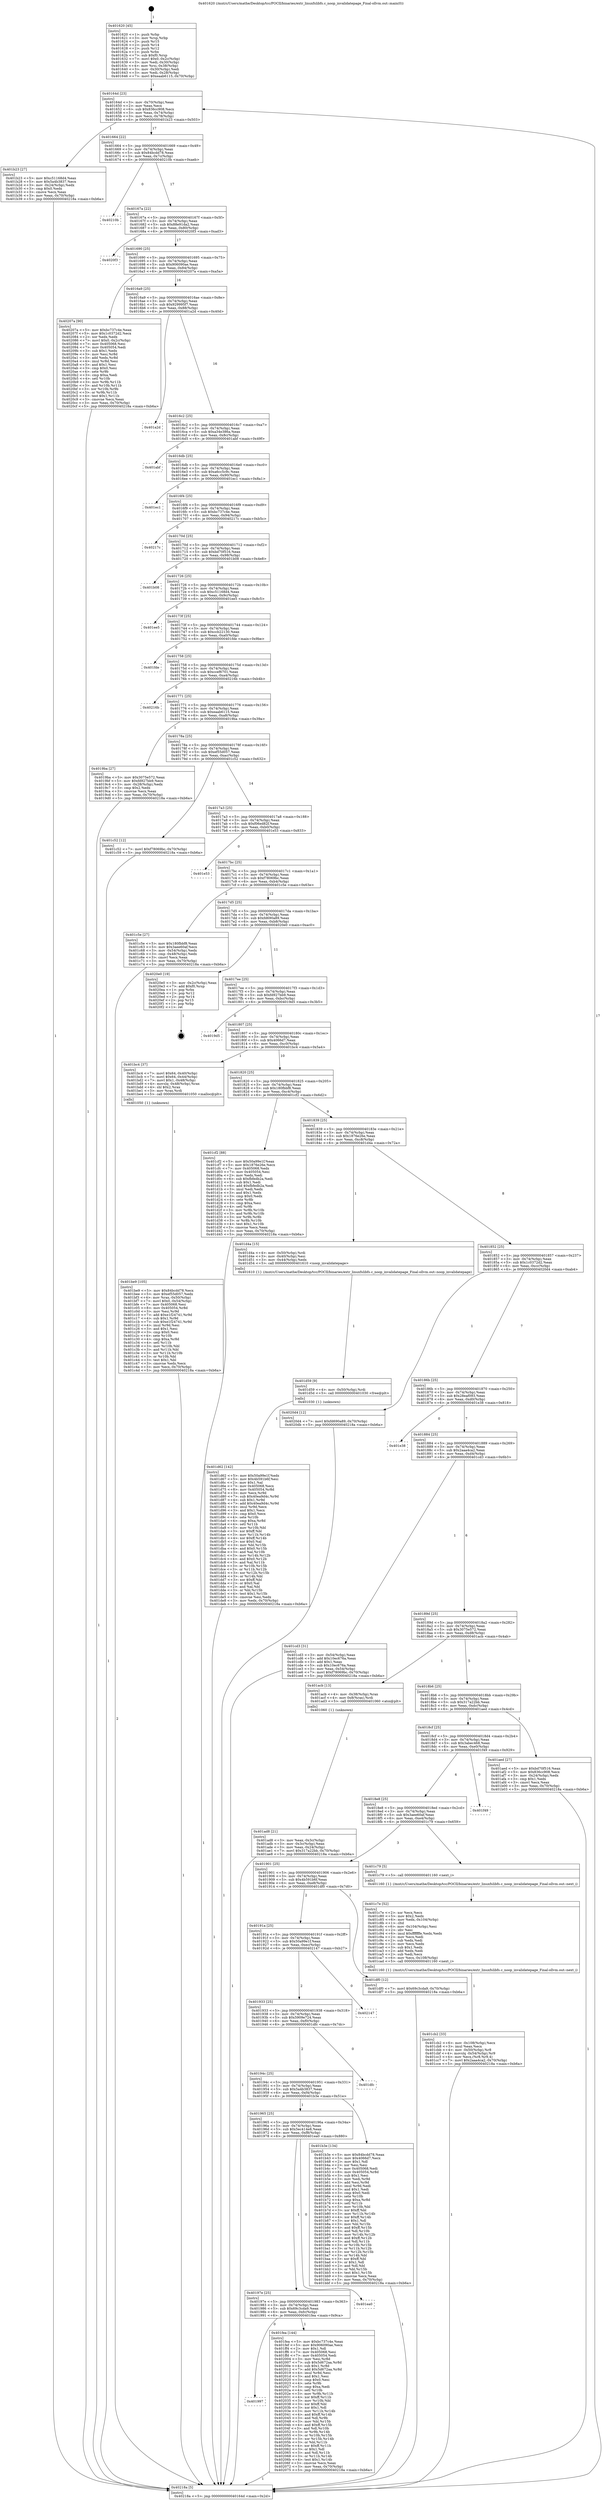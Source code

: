 digraph "0x401620" {
  label = "0x401620 (/mnt/c/Users/mathe/Desktop/tcc/POCII/binaries/extr_linuxfslibfs.c_noop_invalidatepage_Final-ollvm.out::main(0))"
  labelloc = "t"
  node[shape=record]

  Entry [label="",width=0.3,height=0.3,shape=circle,fillcolor=black,style=filled]
  "0x40164d" [label="{
     0x40164d [23]\l
     | [instrs]\l
     &nbsp;&nbsp;0x40164d \<+3\>: mov -0x70(%rbp),%eax\l
     &nbsp;&nbsp;0x401650 \<+2\>: mov %eax,%ecx\l
     &nbsp;&nbsp;0x401652 \<+6\>: sub $0x836cc908,%ecx\l
     &nbsp;&nbsp;0x401658 \<+3\>: mov %eax,-0x74(%rbp)\l
     &nbsp;&nbsp;0x40165b \<+3\>: mov %ecx,-0x78(%rbp)\l
     &nbsp;&nbsp;0x40165e \<+6\>: je 0000000000401b23 \<main+0x503\>\l
  }"]
  "0x401b23" [label="{
     0x401b23 [27]\l
     | [instrs]\l
     &nbsp;&nbsp;0x401b23 \<+5\>: mov $0xc51168d4,%eax\l
     &nbsp;&nbsp;0x401b28 \<+5\>: mov $0x5a4b3837,%ecx\l
     &nbsp;&nbsp;0x401b2d \<+3\>: mov -0x24(%rbp),%edx\l
     &nbsp;&nbsp;0x401b30 \<+3\>: cmp $0x0,%edx\l
     &nbsp;&nbsp;0x401b33 \<+3\>: cmove %ecx,%eax\l
     &nbsp;&nbsp;0x401b36 \<+3\>: mov %eax,-0x70(%rbp)\l
     &nbsp;&nbsp;0x401b39 \<+5\>: jmp 000000000040218a \<main+0xb6a\>\l
  }"]
  "0x401664" [label="{
     0x401664 [22]\l
     | [instrs]\l
     &nbsp;&nbsp;0x401664 \<+5\>: jmp 0000000000401669 \<main+0x49\>\l
     &nbsp;&nbsp;0x401669 \<+3\>: mov -0x74(%rbp),%eax\l
     &nbsp;&nbsp;0x40166c \<+5\>: sub $0x84bcdd78,%eax\l
     &nbsp;&nbsp;0x401671 \<+3\>: mov %eax,-0x7c(%rbp)\l
     &nbsp;&nbsp;0x401674 \<+6\>: je 000000000040210b \<main+0xaeb\>\l
  }"]
  Exit [label="",width=0.3,height=0.3,shape=circle,fillcolor=black,style=filled,peripheries=2]
  "0x40210b" [label="{
     0x40210b\l
  }", style=dashed]
  "0x40167a" [label="{
     0x40167a [22]\l
     | [instrs]\l
     &nbsp;&nbsp;0x40167a \<+5\>: jmp 000000000040167f \<main+0x5f\>\l
     &nbsp;&nbsp;0x40167f \<+3\>: mov -0x74(%rbp),%eax\l
     &nbsp;&nbsp;0x401682 \<+5\>: sub $0x88e91da2,%eax\l
     &nbsp;&nbsp;0x401687 \<+3\>: mov %eax,-0x80(%rbp)\l
     &nbsp;&nbsp;0x40168a \<+6\>: je 00000000004020f3 \<main+0xad3\>\l
  }"]
  "0x401997" [label="{
     0x401997\l
  }", style=dashed]
  "0x4020f3" [label="{
     0x4020f3\l
  }", style=dashed]
  "0x401690" [label="{
     0x401690 [25]\l
     | [instrs]\l
     &nbsp;&nbsp;0x401690 \<+5\>: jmp 0000000000401695 \<main+0x75\>\l
     &nbsp;&nbsp;0x401695 \<+3\>: mov -0x74(%rbp),%eax\l
     &nbsp;&nbsp;0x401698 \<+5\>: sub $0x906090ae,%eax\l
     &nbsp;&nbsp;0x40169d \<+6\>: mov %eax,-0x84(%rbp)\l
     &nbsp;&nbsp;0x4016a3 \<+6\>: je 000000000040207a \<main+0xa5a\>\l
  }"]
  "0x401fea" [label="{
     0x401fea [144]\l
     | [instrs]\l
     &nbsp;&nbsp;0x401fea \<+5\>: mov $0xbc737c4e,%eax\l
     &nbsp;&nbsp;0x401fef \<+5\>: mov $0x906090ae,%ecx\l
     &nbsp;&nbsp;0x401ff4 \<+2\>: mov $0x1,%dl\l
     &nbsp;&nbsp;0x401ff6 \<+7\>: mov 0x405068,%esi\l
     &nbsp;&nbsp;0x401ffd \<+7\>: mov 0x405054,%edi\l
     &nbsp;&nbsp;0x402004 \<+3\>: mov %esi,%r8d\l
     &nbsp;&nbsp;0x402007 \<+7\>: sub $0x5d672aa,%r8d\l
     &nbsp;&nbsp;0x40200e \<+4\>: sub $0x1,%r8d\l
     &nbsp;&nbsp;0x402012 \<+7\>: add $0x5d672aa,%r8d\l
     &nbsp;&nbsp;0x402019 \<+4\>: imul %r8d,%esi\l
     &nbsp;&nbsp;0x40201d \<+3\>: and $0x1,%esi\l
     &nbsp;&nbsp;0x402020 \<+3\>: cmp $0x0,%esi\l
     &nbsp;&nbsp;0x402023 \<+4\>: sete %r9b\l
     &nbsp;&nbsp;0x402027 \<+3\>: cmp $0xa,%edi\l
     &nbsp;&nbsp;0x40202a \<+4\>: setl %r10b\l
     &nbsp;&nbsp;0x40202e \<+3\>: mov %r9b,%r11b\l
     &nbsp;&nbsp;0x402031 \<+4\>: xor $0xff,%r11b\l
     &nbsp;&nbsp;0x402035 \<+3\>: mov %r10b,%bl\l
     &nbsp;&nbsp;0x402038 \<+3\>: xor $0xff,%bl\l
     &nbsp;&nbsp;0x40203b \<+3\>: xor $0x1,%dl\l
     &nbsp;&nbsp;0x40203e \<+3\>: mov %r11b,%r14b\l
     &nbsp;&nbsp;0x402041 \<+4\>: and $0xff,%r14b\l
     &nbsp;&nbsp;0x402045 \<+3\>: and %dl,%r9b\l
     &nbsp;&nbsp;0x402048 \<+3\>: mov %bl,%r15b\l
     &nbsp;&nbsp;0x40204b \<+4\>: and $0xff,%r15b\l
     &nbsp;&nbsp;0x40204f \<+3\>: and %dl,%r10b\l
     &nbsp;&nbsp;0x402052 \<+3\>: or %r9b,%r14b\l
     &nbsp;&nbsp;0x402055 \<+3\>: or %r10b,%r15b\l
     &nbsp;&nbsp;0x402058 \<+3\>: xor %r15b,%r14b\l
     &nbsp;&nbsp;0x40205b \<+3\>: or %bl,%r11b\l
     &nbsp;&nbsp;0x40205e \<+4\>: xor $0xff,%r11b\l
     &nbsp;&nbsp;0x402062 \<+3\>: or $0x1,%dl\l
     &nbsp;&nbsp;0x402065 \<+3\>: and %dl,%r11b\l
     &nbsp;&nbsp;0x402068 \<+3\>: or %r11b,%r14b\l
     &nbsp;&nbsp;0x40206b \<+4\>: test $0x1,%r14b\l
     &nbsp;&nbsp;0x40206f \<+3\>: cmovne %ecx,%eax\l
     &nbsp;&nbsp;0x402072 \<+3\>: mov %eax,-0x70(%rbp)\l
     &nbsp;&nbsp;0x402075 \<+5\>: jmp 000000000040218a \<main+0xb6a\>\l
  }"]
  "0x40207a" [label="{
     0x40207a [90]\l
     | [instrs]\l
     &nbsp;&nbsp;0x40207a \<+5\>: mov $0xbc737c4e,%eax\l
     &nbsp;&nbsp;0x40207f \<+5\>: mov $0x1c0372d2,%ecx\l
     &nbsp;&nbsp;0x402084 \<+2\>: xor %edx,%edx\l
     &nbsp;&nbsp;0x402086 \<+7\>: movl $0x0,-0x2c(%rbp)\l
     &nbsp;&nbsp;0x40208d \<+7\>: mov 0x405068,%esi\l
     &nbsp;&nbsp;0x402094 \<+7\>: mov 0x405054,%edi\l
     &nbsp;&nbsp;0x40209b \<+3\>: sub $0x1,%edx\l
     &nbsp;&nbsp;0x40209e \<+3\>: mov %esi,%r8d\l
     &nbsp;&nbsp;0x4020a1 \<+3\>: add %edx,%r8d\l
     &nbsp;&nbsp;0x4020a4 \<+4\>: imul %r8d,%esi\l
     &nbsp;&nbsp;0x4020a8 \<+3\>: and $0x1,%esi\l
     &nbsp;&nbsp;0x4020ab \<+3\>: cmp $0x0,%esi\l
     &nbsp;&nbsp;0x4020ae \<+4\>: sete %r9b\l
     &nbsp;&nbsp;0x4020b2 \<+3\>: cmp $0xa,%edi\l
     &nbsp;&nbsp;0x4020b5 \<+4\>: setl %r10b\l
     &nbsp;&nbsp;0x4020b9 \<+3\>: mov %r9b,%r11b\l
     &nbsp;&nbsp;0x4020bc \<+3\>: and %r10b,%r11b\l
     &nbsp;&nbsp;0x4020bf \<+3\>: xor %r10b,%r9b\l
     &nbsp;&nbsp;0x4020c2 \<+3\>: or %r9b,%r11b\l
     &nbsp;&nbsp;0x4020c5 \<+4\>: test $0x1,%r11b\l
     &nbsp;&nbsp;0x4020c9 \<+3\>: cmovne %ecx,%eax\l
     &nbsp;&nbsp;0x4020cc \<+3\>: mov %eax,-0x70(%rbp)\l
     &nbsp;&nbsp;0x4020cf \<+5\>: jmp 000000000040218a \<main+0xb6a\>\l
  }"]
  "0x4016a9" [label="{
     0x4016a9 [25]\l
     | [instrs]\l
     &nbsp;&nbsp;0x4016a9 \<+5\>: jmp 00000000004016ae \<main+0x8e\>\l
     &nbsp;&nbsp;0x4016ae \<+3\>: mov -0x74(%rbp),%eax\l
     &nbsp;&nbsp;0x4016b1 \<+5\>: sub $0x929995f7,%eax\l
     &nbsp;&nbsp;0x4016b6 \<+6\>: mov %eax,-0x88(%rbp)\l
     &nbsp;&nbsp;0x4016bc \<+6\>: je 0000000000401a2d \<main+0x40d\>\l
  }"]
  "0x40197e" [label="{
     0x40197e [25]\l
     | [instrs]\l
     &nbsp;&nbsp;0x40197e \<+5\>: jmp 0000000000401983 \<main+0x363\>\l
     &nbsp;&nbsp;0x401983 \<+3\>: mov -0x74(%rbp),%eax\l
     &nbsp;&nbsp;0x401986 \<+5\>: sub $0x69c3cda9,%eax\l
     &nbsp;&nbsp;0x40198b \<+6\>: mov %eax,-0xfc(%rbp)\l
     &nbsp;&nbsp;0x401991 \<+6\>: je 0000000000401fea \<main+0x9ca\>\l
  }"]
  "0x401a2d" [label="{
     0x401a2d\l
  }", style=dashed]
  "0x4016c2" [label="{
     0x4016c2 [25]\l
     | [instrs]\l
     &nbsp;&nbsp;0x4016c2 \<+5\>: jmp 00000000004016c7 \<main+0xa7\>\l
     &nbsp;&nbsp;0x4016c7 \<+3\>: mov -0x74(%rbp),%eax\l
     &nbsp;&nbsp;0x4016ca \<+5\>: sub $0xa34e386a,%eax\l
     &nbsp;&nbsp;0x4016cf \<+6\>: mov %eax,-0x8c(%rbp)\l
     &nbsp;&nbsp;0x4016d5 \<+6\>: je 0000000000401abf \<main+0x49f\>\l
  }"]
  "0x401ea0" [label="{
     0x401ea0\l
  }", style=dashed]
  "0x401abf" [label="{
     0x401abf\l
  }", style=dashed]
  "0x4016db" [label="{
     0x4016db [25]\l
     | [instrs]\l
     &nbsp;&nbsp;0x4016db \<+5\>: jmp 00000000004016e0 \<main+0xc0\>\l
     &nbsp;&nbsp;0x4016e0 \<+3\>: mov -0x74(%rbp),%eax\l
     &nbsp;&nbsp;0x4016e3 \<+5\>: sub $0xa6cc5c9c,%eax\l
     &nbsp;&nbsp;0x4016e8 \<+6\>: mov %eax,-0x90(%rbp)\l
     &nbsp;&nbsp;0x4016ee \<+6\>: je 0000000000401ec1 \<main+0x8a1\>\l
  }"]
  "0x401d62" [label="{
     0x401d62 [142]\l
     | [instrs]\l
     &nbsp;&nbsp;0x401d62 \<+5\>: mov $0x50a99e1f,%edx\l
     &nbsp;&nbsp;0x401d67 \<+5\>: mov $0x4b591b6f,%esi\l
     &nbsp;&nbsp;0x401d6c \<+2\>: mov $0x1,%al\l
     &nbsp;&nbsp;0x401d6e \<+7\>: mov 0x405068,%ecx\l
     &nbsp;&nbsp;0x401d75 \<+8\>: mov 0x405054,%r8d\l
     &nbsp;&nbsp;0x401d7d \<+3\>: mov %ecx,%r9d\l
     &nbsp;&nbsp;0x401d80 \<+7\>: sub $0x40ea9d4c,%r9d\l
     &nbsp;&nbsp;0x401d87 \<+4\>: sub $0x1,%r9d\l
     &nbsp;&nbsp;0x401d8b \<+7\>: add $0x40ea9d4c,%r9d\l
     &nbsp;&nbsp;0x401d92 \<+4\>: imul %r9d,%ecx\l
     &nbsp;&nbsp;0x401d96 \<+3\>: and $0x1,%ecx\l
     &nbsp;&nbsp;0x401d99 \<+3\>: cmp $0x0,%ecx\l
     &nbsp;&nbsp;0x401d9c \<+4\>: sete %r10b\l
     &nbsp;&nbsp;0x401da0 \<+4\>: cmp $0xa,%r8d\l
     &nbsp;&nbsp;0x401da4 \<+4\>: setl %r11b\l
     &nbsp;&nbsp;0x401da8 \<+3\>: mov %r10b,%bl\l
     &nbsp;&nbsp;0x401dab \<+3\>: xor $0xff,%bl\l
     &nbsp;&nbsp;0x401dae \<+3\>: mov %r11b,%r14b\l
     &nbsp;&nbsp;0x401db1 \<+4\>: xor $0xff,%r14b\l
     &nbsp;&nbsp;0x401db5 \<+2\>: xor $0x0,%al\l
     &nbsp;&nbsp;0x401db7 \<+3\>: mov %bl,%r15b\l
     &nbsp;&nbsp;0x401dba \<+4\>: and $0x0,%r15b\l
     &nbsp;&nbsp;0x401dbe \<+3\>: and %al,%r10b\l
     &nbsp;&nbsp;0x401dc1 \<+3\>: mov %r14b,%r12b\l
     &nbsp;&nbsp;0x401dc4 \<+4\>: and $0x0,%r12b\l
     &nbsp;&nbsp;0x401dc8 \<+3\>: and %al,%r11b\l
     &nbsp;&nbsp;0x401dcb \<+3\>: or %r10b,%r15b\l
     &nbsp;&nbsp;0x401dce \<+3\>: or %r11b,%r12b\l
     &nbsp;&nbsp;0x401dd1 \<+3\>: xor %r12b,%r15b\l
     &nbsp;&nbsp;0x401dd4 \<+3\>: or %r14b,%bl\l
     &nbsp;&nbsp;0x401dd7 \<+3\>: xor $0xff,%bl\l
     &nbsp;&nbsp;0x401dda \<+2\>: or $0x0,%al\l
     &nbsp;&nbsp;0x401ddc \<+2\>: and %al,%bl\l
     &nbsp;&nbsp;0x401dde \<+3\>: or %bl,%r15b\l
     &nbsp;&nbsp;0x401de1 \<+4\>: test $0x1,%r15b\l
     &nbsp;&nbsp;0x401de5 \<+3\>: cmovne %esi,%edx\l
     &nbsp;&nbsp;0x401de8 \<+3\>: mov %edx,-0x70(%rbp)\l
     &nbsp;&nbsp;0x401deb \<+5\>: jmp 000000000040218a \<main+0xb6a\>\l
  }"]
  "0x401ec1" [label="{
     0x401ec1\l
  }", style=dashed]
  "0x4016f4" [label="{
     0x4016f4 [25]\l
     | [instrs]\l
     &nbsp;&nbsp;0x4016f4 \<+5\>: jmp 00000000004016f9 \<main+0xd9\>\l
     &nbsp;&nbsp;0x4016f9 \<+3\>: mov -0x74(%rbp),%eax\l
     &nbsp;&nbsp;0x4016fc \<+5\>: sub $0xbc737c4e,%eax\l
     &nbsp;&nbsp;0x401701 \<+6\>: mov %eax,-0x94(%rbp)\l
     &nbsp;&nbsp;0x401707 \<+6\>: je 000000000040217c \<main+0xb5c\>\l
  }"]
  "0x401d59" [label="{
     0x401d59 [9]\l
     | [instrs]\l
     &nbsp;&nbsp;0x401d59 \<+4\>: mov -0x50(%rbp),%rdi\l
     &nbsp;&nbsp;0x401d5d \<+5\>: call 0000000000401030 \<free@plt\>\l
     | [calls]\l
     &nbsp;&nbsp;0x401030 \{1\} (unknown)\l
  }"]
  "0x40217c" [label="{
     0x40217c\l
  }", style=dashed]
  "0x40170d" [label="{
     0x40170d [25]\l
     | [instrs]\l
     &nbsp;&nbsp;0x40170d \<+5\>: jmp 0000000000401712 \<main+0xf2\>\l
     &nbsp;&nbsp;0x401712 \<+3\>: mov -0x74(%rbp),%eax\l
     &nbsp;&nbsp;0x401715 \<+5\>: sub $0xbd70f516,%eax\l
     &nbsp;&nbsp;0x40171a \<+6\>: mov %eax,-0x98(%rbp)\l
     &nbsp;&nbsp;0x401720 \<+6\>: je 0000000000401b08 \<main+0x4e8\>\l
  }"]
  "0x401cb2" [label="{
     0x401cb2 [33]\l
     | [instrs]\l
     &nbsp;&nbsp;0x401cb2 \<+6\>: mov -0x108(%rbp),%ecx\l
     &nbsp;&nbsp;0x401cb8 \<+3\>: imul %eax,%ecx\l
     &nbsp;&nbsp;0x401cbb \<+4\>: mov -0x50(%rbp),%r8\l
     &nbsp;&nbsp;0x401cbf \<+4\>: movslq -0x54(%rbp),%r9\l
     &nbsp;&nbsp;0x401cc3 \<+4\>: mov %ecx,(%r8,%r9,4)\l
     &nbsp;&nbsp;0x401cc7 \<+7\>: movl $0x2aaa4ca2,-0x70(%rbp)\l
     &nbsp;&nbsp;0x401cce \<+5\>: jmp 000000000040218a \<main+0xb6a\>\l
  }"]
  "0x401b08" [label="{
     0x401b08\l
  }", style=dashed]
  "0x401726" [label="{
     0x401726 [25]\l
     | [instrs]\l
     &nbsp;&nbsp;0x401726 \<+5\>: jmp 000000000040172b \<main+0x10b\>\l
     &nbsp;&nbsp;0x40172b \<+3\>: mov -0x74(%rbp),%eax\l
     &nbsp;&nbsp;0x40172e \<+5\>: sub $0xc51168d4,%eax\l
     &nbsp;&nbsp;0x401733 \<+6\>: mov %eax,-0x9c(%rbp)\l
     &nbsp;&nbsp;0x401739 \<+6\>: je 0000000000401ee5 \<main+0x8c5\>\l
  }"]
  "0x401c7e" [label="{
     0x401c7e [52]\l
     | [instrs]\l
     &nbsp;&nbsp;0x401c7e \<+2\>: xor %ecx,%ecx\l
     &nbsp;&nbsp;0x401c80 \<+5\>: mov $0x2,%edx\l
     &nbsp;&nbsp;0x401c85 \<+6\>: mov %edx,-0x104(%rbp)\l
     &nbsp;&nbsp;0x401c8b \<+1\>: cltd\l
     &nbsp;&nbsp;0x401c8c \<+6\>: mov -0x104(%rbp),%esi\l
     &nbsp;&nbsp;0x401c92 \<+2\>: idiv %esi\l
     &nbsp;&nbsp;0x401c94 \<+6\>: imul $0xfffffffe,%edx,%edx\l
     &nbsp;&nbsp;0x401c9a \<+2\>: mov %ecx,%edi\l
     &nbsp;&nbsp;0x401c9c \<+2\>: sub %edx,%edi\l
     &nbsp;&nbsp;0x401c9e \<+2\>: mov %ecx,%edx\l
     &nbsp;&nbsp;0x401ca0 \<+3\>: sub $0x1,%edx\l
     &nbsp;&nbsp;0x401ca3 \<+2\>: add %edx,%edi\l
     &nbsp;&nbsp;0x401ca5 \<+2\>: sub %edi,%ecx\l
     &nbsp;&nbsp;0x401ca7 \<+6\>: mov %ecx,-0x108(%rbp)\l
     &nbsp;&nbsp;0x401cad \<+5\>: call 0000000000401160 \<next_i\>\l
     | [calls]\l
     &nbsp;&nbsp;0x401160 \{1\} (/mnt/c/Users/mathe/Desktop/tcc/POCII/binaries/extr_linuxfslibfs.c_noop_invalidatepage_Final-ollvm.out::next_i)\l
  }"]
  "0x401ee5" [label="{
     0x401ee5\l
  }", style=dashed]
  "0x40173f" [label="{
     0x40173f [25]\l
     | [instrs]\l
     &nbsp;&nbsp;0x40173f \<+5\>: jmp 0000000000401744 \<main+0x124\>\l
     &nbsp;&nbsp;0x401744 \<+3\>: mov -0x74(%rbp),%eax\l
     &nbsp;&nbsp;0x401747 \<+5\>: sub $0xccb22130,%eax\l
     &nbsp;&nbsp;0x40174c \<+6\>: mov %eax,-0xa0(%rbp)\l
     &nbsp;&nbsp;0x401752 \<+6\>: je 0000000000401fde \<main+0x9be\>\l
  }"]
  "0x401be9" [label="{
     0x401be9 [105]\l
     | [instrs]\l
     &nbsp;&nbsp;0x401be9 \<+5\>: mov $0x84bcdd78,%ecx\l
     &nbsp;&nbsp;0x401bee \<+5\>: mov $0xef55d057,%edx\l
     &nbsp;&nbsp;0x401bf3 \<+4\>: mov %rax,-0x50(%rbp)\l
     &nbsp;&nbsp;0x401bf7 \<+7\>: movl $0x0,-0x54(%rbp)\l
     &nbsp;&nbsp;0x401bfe \<+7\>: mov 0x405068,%esi\l
     &nbsp;&nbsp;0x401c05 \<+8\>: mov 0x405054,%r8d\l
     &nbsp;&nbsp;0x401c0d \<+3\>: mov %esi,%r9d\l
     &nbsp;&nbsp;0x401c10 \<+7\>: add $0xe1f24741,%r9d\l
     &nbsp;&nbsp;0x401c17 \<+4\>: sub $0x1,%r9d\l
     &nbsp;&nbsp;0x401c1b \<+7\>: sub $0xe1f24741,%r9d\l
     &nbsp;&nbsp;0x401c22 \<+4\>: imul %r9d,%esi\l
     &nbsp;&nbsp;0x401c26 \<+3\>: and $0x1,%esi\l
     &nbsp;&nbsp;0x401c29 \<+3\>: cmp $0x0,%esi\l
     &nbsp;&nbsp;0x401c2c \<+4\>: sete %r10b\l
     &nbsp;&nbsp;0x401c30 \<+4\>: cmp $0xa,%r8d\l
     &nbsp;&nbsp;0x401c34 \<+4\>: setl %r11b\l
     &nbsp;&nbsp;0x401c38 \<+3\>: mov %r10b,%bl\l
     &nbsp;&nbsp;0x401c3b \<+3\>: and %r11b,%bl\l
     &nbsp;&nbsp;0x401c3e \<+3\>: xor %r11b,%r10b\l
     &nbsp;&nbsp;0x401c41 \<+3\>: or %r10b,%bl\l
     &nbsp;&nbsp;0x401c44 \<+3\>: test $0x1,%bl\l
     &nbsp;&nbsp;0x401c47 \<+3\>: cmovne %edx,%ecx\l
     &nbsp;&nbsp;0x401c4a \<+3\>: mov %ecx,-0x70(%rbp)\l
     &nbsp;&nbsp;0x401c4d \<+5\>: jmp 000000000040218a \<main+0xb6a\>\l
  }"]
  "0x401fde" [label="{
     0x401fde\l
  }", style=dashed]
  "0x401758" [label="{
     0x401758 [25]\l
     | [instrs]\l
     &nbsp;&nbsp;0x401758 \<+5\>: jmp 000000000040175d \<main+0x13d\>\l
     &nbsp;&nbsp;0x40175d \<+3\>: mov -0x74(%rbp),%eax\l
     &nbsp;&nbsp;0x401760 \<+5\>: sub $0xccef6701,%eax\l
     &nbsp;&nbsp;0x401765 \<+6\>: mov %eax,-0xa4(%rbp)\l
     &nbsp;&nbsp;0x40176b \<+6\>: je 000000000040216b \<main+0xb4b\>\l
  }"]
  "0x401965" [label="{
     0x401965 [25]\l
     | [instrs]\l
     &nbsp;&nbsp;0x401965 \<+5\>: jmp 000000000040196a \<main+0x34a\>\l
     &nbsp;&nbsp;0x40196a \<+3\>: mov -0x74(%rbp),%eax\l
     &nbsp;&nbsp;0x40196d \<+5\>: sub $0x5ec414e8,%eax\l
     &nbsp;&nbsp;0x401972 \<+6\>: mov %eax,-0xf8(%rbp)\l
     &nbsp;&nbsp;0x401978 \<+6\>: je 0000000000401ea0 \<main+0x880\>\l
  }"]
  "0x40216b" [label="{
     0x40216b\l
  }", style=dashed]
  "0x401771" [label="{
     0x401771 [25]\l
     | [instrs]\l
     &nbsp;&nbsp;0x401771 \<+5\>: jmp 0000000000401776 \<main+0x156\>\l
     &nbsp;&nbsp;0x401776 \<+3\>: mov -0x74(%rbp),%eax\l
     &nbsp;&nbsp;0x401779 \<+5\>: sub $0xeaab6115,%eax\l
     &nbsp;&nbsp;0x40177e \<+6\>: mov %eax,-0xa8(%rbp)\l
     &nbsp;&nbsp;0x401784 \<+6\>: je 00000000004019ba \<main+0x39a\>\l
  }"]
  "0x401b3e" [label="{
     0x401b3e [134]\l
     | [instrs]\l
     &nbsp;&nbsp;0x401b3e \<+5\>: mov $0x84bcdd78,%eax\l
     &nbsp;&nbsp;0x401b43 \<+5\>: mov $0x4066d7,%ecx\l
     &nbsp;&nbsp;0x401b48 \<+2\>: mov $0x1,%dl\l
     &nbsp;&nbsp;0x401b4a \<+2\>: xor %esi,%esi\l
     &nbsp;&nbsp;0x401b4c \<+7\>: mov 0x405068,%edi\l
     &nbsp;&nbsp;0x401b53 \<+8\>: mov 0x405054,%r8d\l
     &nbsp;&nbsp;0x401b5b \<+3\>: sub $0x1,%esi\l
     &nbsp;&nbsp;0x401b5e \<+3\>: mov %edi,%r9d\l
     &nbsp;&nbsp;0x401b61 \<+3\>: add %esi,%r9d\l
     &nbsp;&nbsp;0x401b64 \<+4\>: imul %r9d,%edi\l
     &nbsp;&nbsp;0x401b68 \<+3\>: and $0x1,%edi\l
     &nbsp;&nbsp;0x401b6b \<+3\>: cmp $0x0,%edi\l
     &nbsp;&nbsp;0x401b6e \<+4\>: sete %r10b\l
     &nbsp;&nbsp;0x401b72 \<+4\>: cmp $0xa,%r8d\l
     &nbsp;&nbsp;0x401b76 \<+4\>: setl %r11b\l
     &nbsp;&nbsp;0x401b7a \<+3\>: mov %r10b,%bl\l
     &nbsp;&nbsp;0x401b7d \<+3\>: xor $0xff,%bl\l
     &nbsp;&nbsp;0x401b80 \<+3\>: mov %r11b,%r14b\l
     &nbsp;&nbsp;0x401b83 \<+4\>: xor $0xff,%r14b\l
     &nbsp;&nbsp;0x401b87 \<+3\>: xor $0x1,%dl\l
     &nbsp;&nbsp;0x401b8a \<+3\>: mov %bl,%r15b\l
     &nbsp;&nbsp;0x401b8d \<+4\>: and $0xff,%r15b\l
     &nbsp;&nbsp;0x401b91 \<+3\>: and %dl,%r10b\l
     &nbsp;&nbsp;0x401b94 \<+3\>: mov %r14b,%r12b\l
     &nbsp;&nbsp;0x401b97 \<+4\>: and $0xff,%r12b\l
     &nbsp;&nbsp;0x401b9b \<+3\>: and %dl,%r11b\l
     &nbsp;&nbsp;0x401b9e \<+3\>: or %r10b,%r15b\l
     &nbsp;&nbsp;0x401ba1 \<+3\>: or %r11b,%r12b\l
     &nbsp;&nbsp;0x401ba4 \<+3\>: xor %r12b,%r15b\l
     &nbsp;&nbsp;0x401ba7 \<+3\>: or %r14b,%bl\l
     &nbsp;&nbsp;0x401baa \<+3\>: xor $0xff,%bl\l
     &nbsp;&nbsp;0x401bad \<+3\>: or $0x1,%dl\l
     &nbsp;&nbsp;0x401bb0 \<+2\>: and %dl,%bl\l
     &nbsp;&nbsp;0x401bb2 \<+3\>: or %bl,%r15b\l
     &nbsp;&nbsp;0x401bb5 \<+4\>: test $0x1,%r15b\l
     &nbsp;&nbsp;0x401bb9 \<+3\>: cmovne %ecx,%eax\l
     &nbsp;&nbsp;0x401bbc \<+3\>: mov %eax,-0x70(%rbp)\l
     &nbsp;&nbsp;0x401bbf \<+5\>: jmp 000000000040218a \<main+0xb6a\>\l
  }"]
  "0x4019ba" [label="{
     0x4019ba [27]\l
     | [instrs]\l
     &nbsp;&nbsp;0x4019ba \<+5\>: mov $0x3075e572,%eax\l
     &nbsp;&nbsp;0x4019bf \<+5\>: mov $0xfd927bb9,%ecx\l
     &nbsp;&nbsp;0x4019c4 \<+3\>: mov -0x28(%rbp),%edx\l
     &nbsp;&nbsp;0x4019c7 \<+3\>: cmp $0x2,%edx\l
     &nbsp;&nbsp;0x4019ca \<+3\>: cmovne %ecx,%eax\l
     &nbsp;&nbsp;0x4019cd \<+3\>: mov %eax,-0x70(%rbp)\l
     &nbsp;&nbsp;0x4019d0 \<+5\>: jmp 000000000040218a \<main+0xb6a\>\l
  }"]
  "0x40178a" [label="{
     0x40178a [25]\l
     | [instrs]\l
     &nbsp;&nbsp;0x40178a \<+5\>: jmp 000000000040178f \<main+0x16f\>\l
     &nbsp;&nbsp;0x40178f \<+3\>: mov -0x74(%rbp),%eax\l
     &nbsp;&nbsp;0x401792 \<+5\>: sub $0xef55d057,%eax\l
     &nbsp;&nbsp;0x401797 \<+6\>: mov %eax,-0xac(%rbp)\l
     &nbsp;&nbsp;0x40179d \<+6\>: je 0000000000401c52 \<main+0x632\>\l
  }"]
  "0x40218a" [label="{
     0x40218a [5]\l
     | [instrs]\l
     &nbsp;&nbsp;0x40218a \<+5\>: jmp 000000000040164d \<main+0x2d\>\l
  }"]
  "0x401620" [label="{
     0x401620 [45]\l
     | [instrs]\l
     &nbsp;&nbsp;0x401620 \<+1\>: push %rbp\l
     &nbsp;&nbsp;0x401621 \<+3\>: mov %rsp,%rbp\l
     &nbsp;&nbsp;0x401624 \<+2\>: push %r15\l
     &nbsp;&nbsp;0x401626 \<+2\>: push %r14\l
     &nbsp;&nbsp;0x401628 \<+2\>: push %r12\l
     &nbsp;&nbsp;0x40162a \<+1\>: push %rbx\l
     &nbsp;&nbsp;0x40162b \<+7\>: sub $0xf0,%rsp\l
     &nbsp;&nbsp;0x401632 \<+7\>: movl $0x0,-0x2c(%rbp)\l
     &nbsp;&nbsp;0x401639 \<+3\>: mov %edi,-0x30(%rbp)\l
     &nbsp;&nbsp;0x40163c \<+4\>: mov %rsi,-0x38(%rbp)\l
     &nbsp;&nbsp;0x401640 \<+3\>: mov -0x30(%rbp),%edi\l
     &nbsp;&nbsp;0x401643 \<+3\>: mov %edi,-0x28(%rbp)\l
     &nbsp;&nbsp;0x401646 \<+7\>: movl $0xeaab6115,-0x70(%rbp)\l
  }"]
  "0x40194c" [label="{
     0x40194c [25]\l
     | [instrs]\l
     &nbsp;&nbsp;0x40194c \<+5\>: jmp 0000000000401951 \<main+0x331\>\l
     &nbsp;&nbsp;0x401951 \<+3\>: mov -0x74(%rbp),%eax\l
     &nbsp;&nbsp;0x401954 \<+5\>: sub $0x5a4b3837,%eax\l
     &nbsp;&nbsp;0x401959 \<+6\>: mov %eax,-0xf4(%rbp)\l
     &nbsp;&nbsp;0x40195f \<+6\>: je 0000000000401b3e \<main+0x51e\>\l
  }"]
  "0x401c52" [label="{
     0x401c52 [12]\l
     | [instrs]\l
     &nbsp;&nbsp;0x401c52 \<+7\>: movl $0xf78069bc,-0x70(%rbp)\l
     &nbsp;&nbsp;0x401c59 \<+5\>: jmp 000000000040218a \<main+0xb6a\>\l
  }"]
  "0x4017a3" [label="{
     0x4017a3 [25]\l
     | [instrs]\l
     &nbsp;&nbsp;0x4017a3 \<+5\>: jmp 00000000004017a8 \<main+0x188\>\l
     &nbsp;&nbsp;0x4017a8 \<+3\>: mov -0x74(%rbp),%eax\l
     &nbsp;&nbsp;0x4017ab \<+5\>: sub $0xf06ed82f,%eax\l
     &nbsp;&nbsp;0x4017b0 \<+6\>: mov %eax,-0xb0(%rbp)\l
     &nbsp;&nbsp;0x4017b6 \<+6\>: je 0000000000401e53 \<main+0x833\>\l
  }"]
  "0x401dfc" [label="{
     0x401dfc\l
  }", style=dashed]
  "0x401e53" [label="{
     0x401e53\l
  }", style=dashed]
  "0x4017bc" [label="{
     0x4017bc [25]\l
     | [instrs]\l
     &nbsp;&nbsp;0x4017bc \<+5\>: jmp 00000000004017c1 \<main+0x1a1\>\l
     &nbsp;&nbsp;0x4017c1 \<+3\>: mov -0x74(%rbp),%eax\l
     &nbsp;&nbsp;0x4017c4 \<+5\>: sub $0xf78069bc,%eax\l
     &nbsp;&nbsp;0x4017c9 \<+6\>: mov %eax,-0xb4(%rbp)\l
     &nbsp;&nbsp;0x4017cf \<+6\>: je 0000000000401c5e \<main+0x63e\>\l
  }"]
  "0x401933" [label="{
     0x401933 [25]\l
     | [instrs]\l
     &nbsp;&nbsp;0x401933 \<+5\>: jmp 0000000000401938 \<main+0x318\>\l
     &nbsp;&nbsp;0x401938 \<+3\>: mov -0x74(%rbp),%eax\l
     &nbsp;&nbsp;0x40193b \<+5\>: sub $0x5909e724,%eax\l
     &nbsp;&nbsp;0x401940 \<+6\>: mov %eax,-0xf0(%rbp)\l
     &nbsp;&nbsp;0x401946 \<+6\>: je 0000000000401dfc \<main+0x7dc\>\l
  }"]
  "0x401c5e" [label="{
     0x401c5e [27]\l
     | [instrs]\l
     &nbsp;&nbsp;0x401c5e \<+5\>: mov $0x180fbbf8,%eax\l
     &nbsp;&nbsp;0x401c63 \<+5\>: mov $0x3aee60af,%ecx\l
     &nbsp;&nbsp;0x401c68 \<+3\>: mov -0x54(%rbp),%edx\l
     &nbsp;&nbsp;0x401c6b \<+3\>: cmp -0x48(%rbp),%edx\l
     &nbsp;&nbsp;0x401c6e \<+3\>: cmovl %ecx,%eax\l
     &nbsp;&nbsp;0x401c71 \<+3\>: mov %eax,-0x70(%rbp)\l
     &nbsp;&nbsp;0x401c74 \<+5\>: jmp 000000000040218a \<main+0xb6a\>\l
  }"]
  "0x4017d5" [label="{
     0x4017d5 [25]\l
     | [instrs]\l
     &nbsp;&nbsp;0x4017d5 \<+5\>: jmp 00000000004017da \<main+0x1ba\>\l
     &nbsp;&nbsp;0x4017da \<+3\>: mov -0x74(%rbp),%eax\l
     &nbsp;&nbsp;0x4017dd \<+5\>: sub $0xfd690a89,%eax\l
     &nbsp;&nbsp;0x4017e2 \<+6\>: mov %eax,-0xb8(%rbp)\l
     &nbsp;&nbsp;0x4017e8 \<+6\>: je 00000000004020e0 \<main+0xac0\>\l
  }"]
  "0x402147" [label="{
     0x402147\l
  }", style=dashed]
  "0x4020e0" [label="{
     0x4020e0 [19]\l
     | [instrs]\l
     &nbsp;&nbsp;0x4020e0 \<+3\>: mov -0x2c(%rbp),%eax\l
     &nbsp;&nbsp;0x4020e3 \<+7\>: add $0xf0,%rsp\l
     &nbsp;&nbsp;0x4020ea \<+1\>: pop %rbx\l
     &nbsp;&nbsp;0x4020eb \<+2\>: pop %r12\l
     &nbsp;&nbsp;0x4020ed \<+2\>: pop %r14\l
     &nbsp;&nbsp;0x4020ef \<+2\>: pop %r15\l
     &nbsp;&nbsp;0x4020f1 \<+1\>: pop %rbp\l
     &nbsp;&nbsp;0x4020f2 \<+1\>: ret\l
  }"]
  "0x4017ee" [label="{
     0x4017ee [25]\l
     | [instrs]\l
     &nbsp;&nbsp;0x4017ee \<+5\>: jmp 00000000004017f3 \<main+0x1d3\>\l
     &nbsp;&nbsp;0x4017f3 \<+3\>: mov -0x74(%rbp),%eax\l
     &nbsp;&nbsp;0x4017f6 \<+5\>: sub $0xfd927bb9,%eax\l
     &nbsp;&nbsp;0x4017fb \<+6\>: mov %eax,-0xbc(%rbp)\l
     &nbsp;&nbsp;0x401801 \<+6\>: je 00000000004019d5 \<main+0x3b5\>\l
  }"]
  "0x40191a" [label="{
     0x40191a [25]\l
     | [instrs]\l
     &nbsp;&nbsp;0x40191a \<+5\>: jmp 000000000040191f \<main+0x2ff\>\l
     &nbsp;&nbsp;0x40191f \<+3\>: mov -0x74(%rbp),%eax\l
     &nbsp;&nbsp;0x401922 \<+5\>: sub $0x50a99e1f,%eax\l
     &nbsp;&nbsp;0x401927 \<+6\>: mov %eax,-0xec(%rbp)\l
     &nbsp;&nbsp;0x40192d \<+6\>: je 0000000000402147 \<main+0xb27\>\l
  }"]
  "0x4019d5" [label="{
     0x4019d5\l
  }", style=dashed]
  "0x401807" [label="{
     0x401807 [25]\l
     | [instrs]\l
     &nbsp;&nbsp;0x401807 \<+5\>: jmp 000000000040180c \<main+0x1ec\>\l
     &nbsp;&nbsp;0x40180c \<+3\>: mov -0x74(%rbp),%eax\l
     &nbsp;&nbsp;0x40180f \<+5\>: sub $0x4066d7,%eax\l
     &nbsp;&nbsp;0x401814 \<+6\>: mov %eax,-0xc0(%rbp)\l
     &nbsp;&nbsp;0x40181a \<+6\>: je 0000000000401bc4 \<main+0x5a4\>\l
  }"]
  "0x401df0" [label="{
     0x401df0 [12]\l
     | [instrs]\l
     &nbsp;&nbsp;0x401df0 \<+7\>: movl $0x69c3cda9,-0x70(%rbp)\l
     &nbsp;&nbsp;0x401df7 \<+5\>: jmp 000000000040218a \<main+0xb6a\>\l
  }"]
  "0x401bc4" [label="{
     0x401bc4 [37]\l
     | [instrs]\l
     &nbsp;&nbsp;0x401bc4 \<+7\>: movl $0x64,-0x40(%rbp)\l
     &nbsp;&nbsp;0x401bcb \<+7\>: movl $0x64,-0x44(%rbp)\l
     &nbsp;&nbsp;0x401bd2 \<+7\>: movl $0x1,-0x48(%rbp)\l
     &nbsp;&nbsp;0x401bd9 \<+4\>: movslq -0x48(%rbp),%rax\l
     &nbsp;&nbsp;0x401bdd \<+4\>: shl $0x2,%rax\l
     &nbsp;&nbsp;0x401be1 \<+3\>: mov %rax,%rdi\l
     &nbsp;&nbsp;0x401be4 \<+5\>: call 0000000000401050 \<malloc@plt\>\l
     | [calls]\l
     &nbsp;&nbsp;0x401050 \{1\} (unknown)\l
  }"]
  "0x401820" [label="{
     0x401820 [25]\l
     | [instrs]\l
     &nbsp;&nbsp;0x401820 \<+5\>: jmp 0000000000401825 \<main+0x205\>\l
     &nbsp;&nbsp;0x401825 \<+3\>: mov -0x74(%rbp),%eax\l
     &nbsp;&nbsp;0x401828 \<+5\>: sub $0x180fbbf8,%eax\l
     &nbsp;&nbsp;0x40182d \<+6\>: mov %eax,-0xc4(%rbp)\l
     &nbsp;&nbsp;0x401833 \<+6\>: je 0000000000401cf2 \<main+0x6d2\>\l
  }"]
  "0x401901" [label="{
     0x401901 [25]\l
     | [instrs]\l
     &nbsp;&nbsp;0x401901 \<+5\>: jmp 0000000000401906 \<main+0x2e6\>\l
     &nbsp;&nbsp;0x401906 \<+3\>: mov -0x74(%rbp),%eax\l
     &nbsp;&nbsp;0x401909 \<+5\>: sub $0x4b591b6f,%eax\l
     &nbsp;&nbsp;0x40190e \<+6\>: mov %eax,-0xe8(%rbp)\l
     &nbsp;&nbsp;0x401914 \<+6\>: je 0000000000401df0 \<main+0x7d0\>\l
  }"]
  "0x401cf2" [label="{
     0x401cf2 [88]\l
     | [instrs]\l
     &nbsp;&nbsp;0x401cf2 \<+5\>: mov $0x50a99e1f,%eax\l
     &nbsp;&nbsp;0x401cf7 \<+5\>: mov $0x1876e26e,%ecx\l
     &nbsp;&nbsp;0x401cfc \<+7\>: mov 0x405068,%edx\l
     &nbsp;&nbsp;0x401d03 \<+7\>: mov 0x405054,%esi\l
     &nbsp;&nbsp;0x401d0a \<+2\>: mov %edx,%edi\l
     &nbsp;&nbsp;0x401d0c \<+6\>: sub $0xfbfedb2a,%edi\l
     &nbsp;&nbsp;0x401d12 \<+3\>: sub $0x1,%edi\l
     &nbsp;&nbsp;0x401d15 \<+6\>: add $0xfbfedb2a,%edi\l
     &nbsp;&nbsp;0x401d1b \<+3\>: imul %edi,%edx\l
     &nbsp;&nbsp;0x401d1e \<+3\>: and $0x1,%edx\l
     &nbsp;&nbsp;0x401d21 \<+3\>: cmp $0x0,%edx\l
     &nbsp;&nbsp;0x401d24 \<+4\>: sete %r8b\l
     &nbsp;&nbsp;0x401d28 \<+3\>: cmp $0xa,%esi\l
     &nbsp;&nbsp;0x401d2b \<+4\>: setl %r9b\l
     &nbsp;&nbsp;0x401d2f \<+3\>: mov %r8b,%r10b\l
     &nbsp;&nbsp;0x401d32 \<+3\>: and %r9b,%r10b\l
     &nbsp;&nbsp;0x401d35 \<+3\>: xor %r9b,%r8b\l
     &nbsp;&nbsp;0x401d38 \<+3\>: or %r8b,%r10b\l
     &nbsp;&nbsp;0x401d3b \<+4\>: test $0x1,%r10b\l
     &nbsp;&nbsp;0x401d3f \<+3\>: cmovne %ecx,%eax\l
     &nbsp;&nbsp;0x401d42 \<+3\>: mov %eax,-0x70(%rbp)\l
     &nbsp;&nbsp;0x401d45 \<+5\>: jmp 000000000040218a \<main+0xb6a\>\l
  }"]
  "0x401839" [label="{
     0x401839 [25]\l
     | [instrs]\l
     &nbsp;&nbsp;0x401839 \<+5\>: jmp 000000000040183e \<main+0x21e\>\l
     &nbsp;&nbsp;0x40183e \<+3\>: mov -0x74(%rbp),%eax\l
     &nbsp;&nbsp;0x401841 \<+5\>: sub $0x1876e26e,%eax\l
     &nbsp;&nbsp;0x401846 \<+6\>: mov %eax,-0xc8(%rbp)\l
     &nbsp;&nbsp;0x40184c \<+6\>: je 0000000000401d4a \<main+0x72a\>\l
  }"]
  "0x401c79" [label="{
     0x401c79 [5]\l
     | [instrs]\l
     &nbsp;&nbsp;0x401c79 \<+5\>: call 0000000000401160 \<next_i\>\l
     | [calls]\l
     &nbsp;&nbsp;0x401160 \{1\} (/mnt/c/Users/mathe/Desktop/tcc/POCII/binaries/extr_linuxfslibfs.c_noop_invalidatepage_Final-ollvm.out::next_i)\l
  }"]
  "0x401d4a" [label="{
     0x401d4a [15]\l
     | [instrs]\l
     &nbsp;&nbsp;0x401d4a \<+4\>: mov -0x50(%rbp),%rdi\l
     &nbsp;&nbsp;0x401d4e \<+3\>: mov -0x40(%rbp),%esi\l
     &nbsp;&nbsp;0x401d51 \<+3\>: mov -0x44(%rbp),%edx\l
     &nbsp;&nbsp;0x401d54 \<+5\>: call 0000000000401610 \<noop_invalidatepage\>\l
     | [calls]\l
     &nbsp;&nbsp;0x401610 \{1\} (/mnt/c/Users/mathe/Desktop/tcc/POCII/binaries/extr_linuxfslibfs.c_noop_invalidatepage_Final-ollvm.out::noop_invalidatepage)\l
  }"]
  "0x401852" [label="{
     0x401852 [25]\l
     | [instrs]\l
     &nbsp;&nbsp;0x401852 \<+5\>: jmp 0000000000401857 \<main+0x237\>\l
     &nbsp;&nbsp;0x401857 \<+3\>: mov -0x74(%rbp),%eax\l
     &nbsp;&nbsp;0x40185a \<+5\>: sub $0x1c0372d2,%eax\l
     &nbsp;&nbsp;0x40185f \<+6\>: mov %eax,-0xcc(%rbp)\l
     &nbsp;&nbsp;0x401865 \<+6\>: je 00000000004020d4 \<main+0xab4\>\l
  }"]
  "0x4018e8" [label="{
     0x4018e8 [25]\l
     | [instrs]\l
     &nbsp;&nbsp;0x4018e8 \<+5\>: jmp 00000000004018ed \<main+0x2cd\>\l
     &nbsp;&nbsp;0x4018ed \<+3\>: mov -0x74(%rbp),%eax\l
     &nbsp;&nbsp;0x4018f0 \<+5\>: sub $0x3aee60af,%eax\l
     &nbsp;&nbsp;0x4018f5 \<+6\>: mov %eax,-0xe4(%rbp)\l
     &nbsp;&nbsp;0x4018fb \<+6\>: je 0000000000401c79 \<main+0x659\>\l
  }"]
  "0x4020d4" [label="{
     0x4020d4 [12]\l
     | [instrs]\l
     &nbsp;&nbsp;0x4020d4 \<+7\>: movl $0xfd690a89,-0x70(%rbp)\l
     &nbsp;&nbsp;0x4020db \<+5\>: jmp 000000000040218a \<main+0xb6a\>\l
  }"]
  "0x40186b" [label="{
     0x40186b [25]\l
     | [instrs]\l
     &nbsp;&nbsp;0x40186b \<+5\>: jmp 0000000000401870 \<main+0x250\>\l
     &nbsp;&nbsp;0x401870 \<+3\>: mov -0x74(%rbp),%eax\l
     &nbsp;&nbsp;0x401873 \<+5\>: sub $0x28eaf093,%eax\l
     &nbsp;&nbsp;0x401878 \<+6\>: mov %eax,-0xd0(%rbp)\l
     &nbsp;&nbsp;0x40187e \<+6\>: je 0000000000401e38 \<main+0x818\>\l
  }"]
  "0x401f49" [label="{
     0x401f49\l
  }", style=dashed]
  "0x401e38" [label="{
     0x401e38\l
  }", style=dashed]
  "0x401884" [label="{
     0x401884 [25]\l
     | [instrs]\l
     &nbsp;&nbsp;0x401884 \<+5\>: jmp 0000000000401889 \<main+0x269\>\l
     &nbsp;&nbsp;0x401889 \<+3\>: mov -0x74(%rbp),%eax\l
     &nbsp;&nbsp;0x40188c \<+5\>: sub $0x2aaa4ca2,%eax\l
     &nbsp;&nbsp;0x401891 \<+6\>: mov %eax,-0xd4(%rbp)\l
     &nbsp;&nbsp;0x401897 \<+6\>: je 0000000000401cd3 \<main+0x6b3\>\l
  }"]
  "0x4018cf" [label="{
     0x4018cf [25]\l
     | [instrs]\l
     &nbsp;&nbsp;0x4018cf \<+5\>: jmp 00000000004018d4 \<main+0x2b4\>\l
     &nbsp;&nbsp;0x4018d4 \<+3\>: mov -0x74(%rbp),%eax\l
     &nbsp;&nbsp;0x4018d7 \<+5\>: sub $0x3abec468,%eax\l
     &nbsp;&nbsp;0x4018dc \<+6\>: mov %eax,-0xe0(%rbp)\l
     &nbsp;&nbsp;0x4018e2 \<+6\>: je 0000000000401f49 \<main+0x929\>\l
  }"]
  "0x401cd3" [label="{
     0x401cd3 [31]\l
     | [instrs]\l
     &nbsp;&nbsp;0x401cd3 \<+3\>: mov -0x54(%rbp),%eax\l
     &nbsp;&nbsp;0x401cd6 \<+5\>: add $0x10ec676a,%eax\l
     &nbsp;&nbsp;0x401cdb \<+3\>: add $0x1,%eax\l
     &nbsp;&nbsp;0x401cde \<+5\>: sub $0x10ec676a,%eax\l
     &nbsp;&nbsp;0x401ce3 \<+3\>: mov %eax,-0x54(%rbp)\l
     &nbsp;&nbsp;0x401ce6 \<+7\>: movl $0xf78069bc,-0x70(%rbp)\l
     &nbsp;&nbsp;0x401ced \<+5\>: jmp 000000000040218a \<main+0xb6a\>\l
  }"]
  "0x40189d" [label="{
     0x40189d [25]\l
     | [instrs]\l
     &nbsp;&nbsp;0x40189d \<+5\>: jmp 00000000004018a2 \<main+0x282\>\l
     &nbsp;&nbsp;0x4018a2 \<+3\>: mov -0x74(%rbp),%eax\l
     &nbsp;&nbsp;0x4018a5 \<+5\>: sub $0x3075e572,%eax\l
     &nbsp;&nbsp;0x4018aa \<+6\>: mov %eax,-0xd8(%rbp)\l
     &nbsp;&nbsp;0x4018b0 \<+6\>: je 0000000000401acb \<main+0x4ab\>\l
  }"]
  "0x401aed" [label="{
     0x401aed [27]\l
     | [instrs]\l
     &nbsp;&nbsp;0x401aed \<+5\>: mov $0xbd70f516,%eax\l
     &nbsp;&nbsp;0x401af2 \<+5\>: mov $0x836cc908,%ecx\l
     &nbsp;&nbsp;0x401af7 \<+3\>: mov -0x24(%rbp),%edx\l
     &nbsp;&nbsp;0x401afa \<+3\>: cmp $0x1,%edx\l
     &nbsp;&nbsp;0x401afd \<+3\>: cmovl %ecx,%eax\l
     &nbsp;&nbsp;0x401b00 \<+3\>: mov %eax,-0x70(%rbp)\l
     &nbsp;&nbsp;0x401b03 \<+5\>: jmp 000000000040218a \<main+0xb6a\>\l
  }"]
  "0x401acb" [label="{
     0x401acb [13]\l
     | [instrs]\l
     &nbsp;&nbsp;0x401acb \<+4\>: mov -0x38(%rbp),%rax\l
     &nbsp;&nbsp;0x401acf \<+4\>: mov 0x8(%rax),%rdi\l
     &nbsp;&nbsp;0x401ad3 \<+5\>: call 0000000000401060 \<atoi@plt\>\l
     | [calls]\l
     &nbsp;&nbsp;0x401060 \{1\} (unknown)\l
  }"]
  "0x4018b6" [label="{
     0x4018b6 [25]\l
     | [instrs]\l
     &nbsp;&nbsp;0x4018b6 \<+5\>: jmp 00000000004018bb \<main+0x29b\>\l
     &nbsp;&nbsp;0x4018bb \<+3\>: mov -0x74(%rbp),%eax\l
     &nbsp;&nbsp;0x4018be \<+5\>: sub $0x317a22bb,%eax\l
     &nbsp;&nbsp;0x4018c3 \<+6\>: mov %eax,-0xdc(%rbp)\l
     &nbsp;&nbsp;0x4018c9 \<+6\>: je 0000000000401aed \<main+0x4cd\>\l
  }"]
  "0x401ad8" [label="{
     0x401ad8 [21]\l
     | [instrs]\l
     &nbsp;&nbsp;0x401ad8 \<+3\>: mov %eax,-0x3c(%rbp)\l
     &nbsp;&nbsp;0x401adb \<+3\>: mov -0x3c(%rbp),%eax\l
     &nbsp;&nbsp;0x401ade \<+3\>: mov %eax,-0x24(%rbp)\l
     &nbsp;&nbsp;0x401ae1 \<+7\>: movl $0x317a22bb,-0x70(%rbp)\l
     &nbsp;&nbsp;0x401ae8 \<+5\>: jmp 000000000040218a \<main+0xb6a\>\l
  }"]
  Entry -> "0x401620" [label=" 1"]
  "0x40164d" -> "0x401b23" [label=" 1"]
  "0x40164d" -> "0x401664" [label=" 17"]
  "0x4020e0" -> Exit [label=" 1"]
  "0x401664" -> "0x40210b" [label=" 0"]
  "0x401664" -> "0x40167a" [label=" 17"]
  "0x4020d4" -> "0x40218a" [label=" 1"]
  "0x40167a" -> "0x4020f3" [label=" 0"]
  "0x40167a" -> "0x401690" [label=" 17"]
  "0x40207a" -> "0x40218a" [label=" 1"]
  "0x401690" -> "0x40207a" [label=" 1"]
  "0x401690" -> "0x4016a9" [label=" 16"]
  "0x401fea" -> "0x40218a" [label=" 1"]
  "0x4016a9" -> "0x401a2d" [label=" 0"]
  "0x4016a9" -> "0x4016c2" [label=" 16"]
  "0x40197e" -> "0x401fea" [label=" 1"]
  "0x4016c2" -> "0x401abf" [label=" 0"]
  "0x4016c2" -> "0x4016db" [label=" 16"]
  "0x40197e" -> "0x401997" [label=" 0"]
  "0x4016db" -> "0x401ec1" [label=" 0"]
  "0x4016db" -> "0x4016f4" [label=" 16"]
  "0x401965" -> "0x401ea0" [label=" 0"]
  "0x4016f4" -> "0x40217c" [label=" 0"]
  "0x4016f4" -> "0x40170d" [label=" 16"]
  "0x401965" -> "0x40197e" [label=" 1"]
  "0x40170d" -> "0x401b08" [label=" 0"]
  "0x40170d" -> "0x401726" [label=" 16"]
  "0x401df0" -> "0x40218a" [label=" 1"]
  "0x401726" -> "0x401ee5" [label=" 0"]
  "0x401726" -> "0x40173f" [label=" 16"]
  "0x401d62" -> "0x40218a" [label=" 1"]
  "0x40173f" -> "0x401fde" [label=" 0"]
  "0x40173f" -> "0x401758" [label=" 16"]
  "0x401d59" -> "0x401d62" [label=" 1"]
  "0x401758" -> "0x40216b" [label=" 0"]
  "0x401758" -> "0x401771" [label=" 16"]
  "0x401d4a" -> "0x401d59" [label=" 1"]
  "0x401771" -> "0x4019ba" [label=" 1"]
  "0x401771" -> "0x40178a" [label=" 15"]
  "0x4019ba" -> "0x40218a" [label=" 1"]
  "0x401620" -> "0x40164d" [label=" 1"]
  "0x40218a" -> "0x40164d" [label=" 17"]
  "0x401cf2" -> "0x40218a" [label=" 1"]
  "0x40178a" -> "0x401c52" [label=" 1"]
  "0x40178a" -> "0x4017a3" [label=" 14"]
  "0x401cb2" -> "0x40218a" [label=" 1"]
  "0x4017a3" -> "0x401e53" [label=" 0"]
  "0x4017a3" -> "0x4017bc" [label=" 14"]
  "0x401c7e" -> "0x401cb2" [label=" 1"]
  "0x4017bc" -> "0x401c5e" [label=" 2"]
  "0x4017bc" -> "0x4017d5" [label=" 12"]
  "0x401c5e" -> "0x40218a" [label=" 2"]
  "0x4017d5" -> "0x4020e0" [label=" 1"]
  "0x4017d5" -> "0x4017ee" [label=" 11"]
  "0x401c52" -> "0x40218a" [label=" 1"]
  "0x4017ee" -> "0x4019d5" [label=" 0"]
  "0x4017ee" -> "0x401807" [label=" 11"]
  "0x401bc4" -> "0x401be9" [label=" 1"]
  "0x401807" -> "0x401bc4" [label=" 1"]
  "0x401807" -> "0x401820" [label=" 10"]
  "0x401b3e" -> "0x40218a" [label=" 1"]
  "0x401820" -> "0x401cf2" [label=" 1"]
  "0x401820" -> "0x401839" [label=" 9"]
  "0x40194c" -> "0x401b3e" [label=" 1"]
  "0x401839" -> "0x401d4a" [label=" 1"]
  "0x401839" -> "0x401852" [label=" 8"]
  "0x401cd3" -> "0x40218a" [label=" 1"]
  "0x401852" -> "0x4020d4" [label=" 1"]
  "0x401852" -> "0x40186b" [label=" 7"]
  "0x401933" -> "0x401dfc" [label=" 0"]
  "0x40186b" -> "0x401e38" [label=" 0"]
  "0x40186b" -> "0x401884" [label=" 7"]
  "0x401c79" -> "0x401c7e" [label=" 1"]
  "0x401884" -> "0x401cd3" [label=" 1"]
  "0x401884" -> "0x40189d" [label=" 6"]
  "0x40191a" -> "0x402147" [label=" 0"]
  "0x40189d" -> "0x401acb" [label=" 1"]
  "0x40189d" -> "0x4018b6" [label=" 5"]
  "0x401acb" -> "0x401ad8" [label=" 1"]
  "0x401ad8" -> "0x40218a" [label=" 1"]
  "0x401be9" -> "0x40218a" [label=" 1"]
  "0x4018b6" -> "0x401aed" [label=" 1"]
  "0x4018b6" -> "0x4018cf" [label=" 4"]
  "0x401aed" -> "0x40218a" [label=" 1"]
  "0x401b23" -> "0x40218a" [label=" 1"]
  "0x40191a" -> "0x401933" [label=" 2"]
  "0x4018cf" -> "0x401f49" [label=" 0"]
  "0x4018cf" -> "0x4018e8" [label=" 4"]
  "0x401933" -> "0x40194c" [label=" 2"]
  "0x4018e8" -> "0x401c79" [label=" 1"]
  "0x4018e8" -> "0x401901" [label=" 3"]
  "0x40194c" -> "0x401965" [label=" 1"]
  "0x401901" -> "0x401df0" [label=" 1"]
  "0x401901" -> "0x40191a" [label=" 2"]
}
